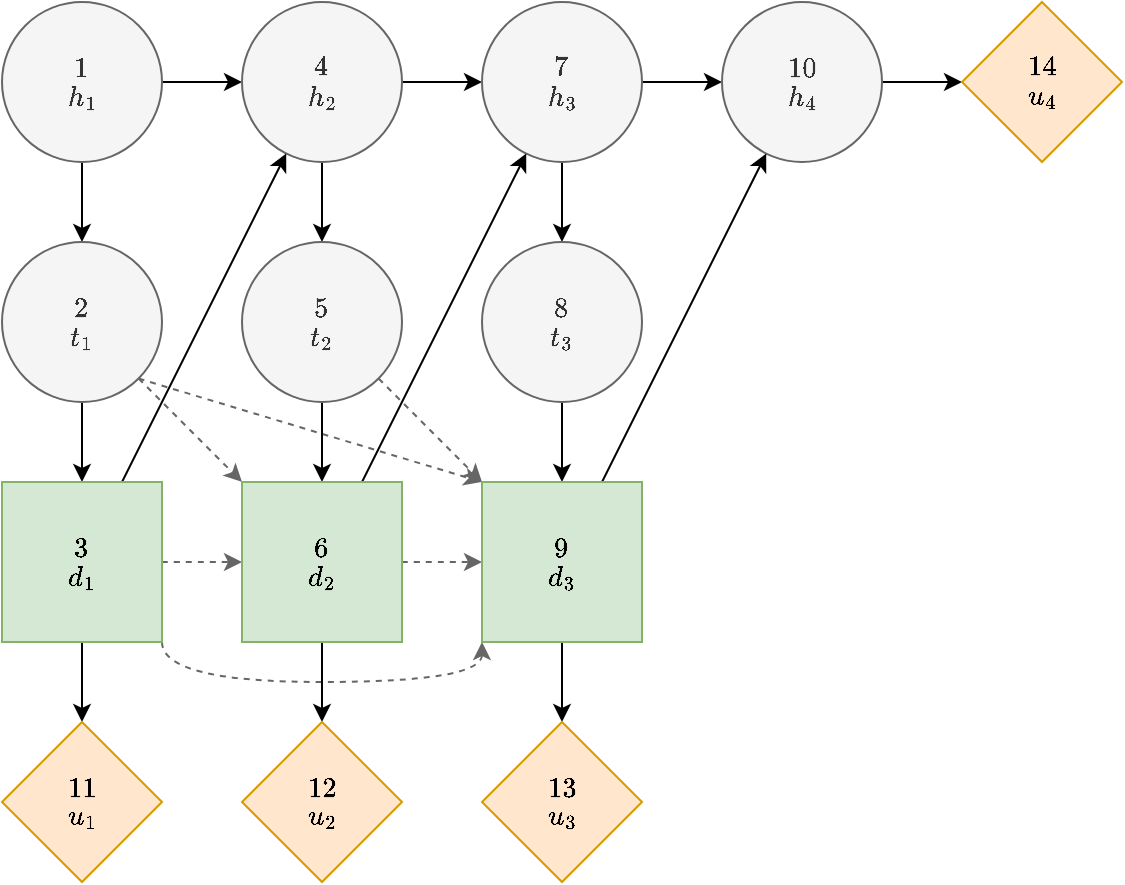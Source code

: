 <mxfile version="13.3.9" type="device"><diagram id="lBxmtTDQUs91-ZJzMR9x" name="Page-1"><mxGraphModel dx="1422" dy="881" grid="1" gridSize="10" guides="1" tooltips="1" connect="1" arrows="1" fold="1" page="1" pageScale="1" pageWidth="850" pageHeight="1100" math="1" shadow="0"><root><mxCell id="0"/><mxCell id="1" parent="0"/><mxCell id="7JQAHB_OFvZ4Ws6NVtLk-37" style="edgeStyle=orthogonalEdgeStyle;rounded=0;orthogonalLoop=1;jettySize=auto;html=1;curved=1;" parent="1" source="7JQAHB_OFvZ4Ws6NVtLk-39" target="7JQAHB_OFvZ4Ws6NVtLk-42" edge="1"><mxGeometry relative="1" as="geometry"/></mxCell><mxCell id="7JQAHB_OFvZ4Ws6NVtLk-38" style="edgeStyle=orthogonalEdgeStyle;rounded=0;orthogonalLoop=1;jettySize=auto;html=1;curved=1;" parent="1" source="7JQAHB_OFvZ4Ws6NVtLk-39" target="7JQAHB_OFvZ4Ws6NVtLk-52" edge="1"><mxGeometry relative="1" as="geometry"/></mxCell><mxCell id="7JQAHB_OFvZ4Ws6NVtLk-39" value="`1`&lt;br&gt;`h_1`" style="ellipse;whiteSpace=wrap;html=1;aspect=fixed;fillColor=#f5f5f5;strokeColor=#666666;fontColor=#333333;" parent="1" vertex="1"><mxGeometry x="40" y="80" width="80" height="80" as="geometry"/></mxCell><mxCell id="7JQAHB_OFvZ4Ws6NVtLk-40" style="edgeStyle=orthogonalEdgeStyle;rounded=0;orthogonalLoop=1;jettySize=auto;html=1;curved=1;" parent="1" source="7JQAHB_OFvZ4Ws6NVtLk-42" target="7JQAHB_OFvZ4Ws6NVtLk-45" edge="1"><mxGeometry relative="1" as="geometry"/></mxCell><mxCell id="7JQAHB_OFvZ4Ws6NVtLk-41" style="edgeStyle=orthogonalEdgeStyle;rounded=0;orthogonalLoop=1;jettySize=auto;html=1;curved=1;" parent="1" source="7JQAHB_OFvZ4Ws6NVtLk-42" target="7JQAHB_OFvZ4Ws6NVtLk-55" edge="1"><mxGeometry relative="1" as="geometry"/></mxCell><mxCell id="7JQAHB_OFvZ4Ws6NVtLk-42" value="&lt;div&gt;`4`&lt;/div&gt;&lt;div&gt;`h_2`&lt;br&gt;&lt;/div&gt;" style="ellipse;whiteSpace=wrap;html=1;aspect=fixed;fillColor=#f5f5f5;strokeColor=#666666;fontColor=#333333;" parent="1" vertex="1"><mxGeometry x="160" y="80" width="80" height="80" as="geometry"/></mxCell><mxCell id="7JQAHB_OFvZ4Ws6NVtLk-43" style="edgeStyle=orthogonalEdgeStyle;rounded=0;orthogonalLoop=1;jettySize=auto;html=1;curved=1;" parent="1" source="7JQAHB_OFvZ4Ws6NVtLk-45" target="7JQAHB_OFvZ4Ws6NVtLk-47" edge="1"><mxGeometry relative="1" as="geometry"/></mxCell><mxCell id="7JQAHB_OFvZ4Ws6NVtLk-44" style="edgeStyle=orthogonalEdgeStyle;rounded=0;orthogonalLoop=1;jettySize=auto;html=1;curved=1;" parent="1" source="7JQAHB_OFvZ4Ws6NVtLk-45" target="7JQAHB_OFvZ4Ws6NVtLk-57" edge="1"><mxGeometry relative="1" as="geometry"/></mxCell><mxCell id="7JQAHB_OFvZ4Ws6NVtLk-45" value="`7`&lt;br&gt;`h_3`" style="ellipse;whiteSpace=wrap;html=1;aspect=fixed;fillColor=#f5f5f5;strokeColor=#666666;fontColor=#333333;" parent="1" vertex="1"><mxGeometry x="280" y="80" width="80" height="80" as="geometry"/></mxCell><mxCell id="7JQAHB_OFvZ4Ws6NVtLk-46" style="edgeStyle=orthogonalEdgeStyle;rounded=0;orthogonalLoop=1;jettySize=auto;html=1;curved=1;" parent="1" source="7JQAHB_OFvZ4Ws6NVtLk-47" target="7JQAHB_OFvZ4Ws6NVtLk-48" edge="1"><mxGeometry relative="1" as="geometry"/></mxCell><mxCell id="7JQAHB_OFvZ4Ws6NVtLk-47" value="`10`&lt;br&gt;`h_4`" style="ellipse;whiteSpace=wrap;html=1;aspect=fixed;fillColor=#f5f5f5;strokeColor=#666666;fontColor=#333333;" parent="1" vertex="1"><mxGeometry x="400" y="80" width="80" height="80" as="geometry"/></mxCell><mxCell id="7JQAHB_OFvZ4Ws6NVtLk-48" value="`14`&lt;br&gt;`u_4`" style="rhombus;whiteSpace=wrap;html=1;fontFamily=Helvetica;fontSize=12;align=center;strokeColor=#d79b00;fillColor=#ffe6cc;" parent="1" vertex="1"><mxGeometry x="520" y="80" width="80" height="80" as="geometry"/></mxCell><mxCell id="7JQAHB_OFvZ4Ws6NVtLk-49" style="edgeStyle=orthogonalEdgeStyle;rounded=0;orthogonalLoop=1;jettySize=auto;html=1;curved=1;" parent="1" source="7JQAHB_OFvZ4Ws6NVtLk-52" target="7JQAHB_OFvZ4Ws6NVtLk-62" edge="1"><mxGeometry relative="1" as="geometry"/></mxCell><mxCell id="7JQAHB_OFvZ4Ws6NVtLk-51" style="edgeStyle=none;rounded=0;orthogonalLoop=1;jettySize=auto;html=1;exitX=1;exitY=1;exitDx=0;exitDy=0;entryX=0;entryY=0;entryDx=0;entryDy=0;dashed=1;fillColor=#f5f5f5;strokeColor=#666666;" parent="1" source="7JQAHB_OFvZ4Ws6NVtLk-52" target="7JQAHB_OFvZ4Ws6NVtLk-69" edge="1"><mxGeometry relative="1" as="geometry"/></mxCell><mxCell id="7JQAHB_OFvZ4Ws6NVtLk-129" style="edgeStyle=none;rounded=0;orthogonalLoop=1;jettySize=auto;html=1;fontSize=20;dashed=1;fillColor=#f5f5f5;strokeColor=#666666;" parent="1" source="7JQAHB_OFvZ4Ws6NVtLk-52" target="7JQAHB_OFvZ4Ws6NVtLk-66" edge="1"><mxGeometry relative="1" as="geometry"/></mxCell><mxCell id="7JQAHB_OFvZ4Ws6NVtLk-52" value="&lt;div&gt;`2`&lt;/div&gt;&lt;div&gt;`t_1`&lt;br&gt;&lt;/div&gt;" style="ellipse;whiteSpace=wrap;html=1;aspect=fixed;fillColor=#f5f5f5;strokeColor=#666666;fontColor=#333333;" parent="1" vertex="1"><mxGeometry x="40" y="200" width="80" height="80" as="geometry"/></mxCell><mxCell id="7JQAHB_OFvZ4Ws6NVtLk-53" style="edgeStyle=orthogonalEdgeStyle;rounded=0;orthogonalLoop=1;jettySize=auto;html=1;curved=1;" parent="1" source="7JQAHB_OFvZ4Ws6NVtLk-55" target="7JQAHB_OFvZ4Ws6NVtLk-66" edge="1"><mxGeometry relative="1" as="geometry"/></mxCell><mxCell id="7JQAHB_OFvZ4Ws6NVtLk-54" style="edgeStyle=none;rounded=0;orthogonalLoop=1;jettySize=auto;html=1;exitX=1;exitY=1;exitDx=0;exitDy=0;entryX=0;entryY=0;entryDx=0;entryDy=0;dashed=1;fillColor=#f5f5f5;strokeColor=#666666;" parent="1" source="7JQAHB_OFvZ4Ws6NVtLk-55" target="7JQAHB_OFvZ4Ws6NVtLk-69" edge="1"><mxGeometry relative="1" as="geometry"/></mxCell><mxCell id="7JQAHB_OFvZ4Ws6NVtLk-55" value="&lt;div&gt;`5`&lt;/div&gt;&lt;div&gt;`t_2`&lt;/div&gt;" style="ellipse;whiteSpace=wrap;html=1;aspect=fixed;fillColor=#f5f5f5;strokeColor=#666666;fontColor=#333333;" parent="1" vertex="1"><mxGeometry x="160" y="200" width="80" height="80" as="geometry"/></mxCell><mxCell id="7JQAHB_OFvZ4Ws6NVtLk-56" style="edgeStyle=orthogonalEdgeStyle;rounded=0;orthogonalLoop=1;jettySize=auto;html=1;curved=1;" parent="1" source="7JQAHB_OFvZ4Ws6NVtLk-57" target="7JQAHB_OFvZ4Ws6NVtLk-69" edge="1"><mxGeometry relative="1" as="geometry"/></mxCell><mxCell id="7JQAHB_OFvZ4Ws6NVtLk-57" value="`8`&lt;br&gt;`t_3`" style="ellipse;whiteSpace=wrap;html=1;aspect=fixed;fillColor=#f5f5f5;strokeColor=#666666;fontColor=#333333;" parent="1" vertex="1"><mxGeometry x="280" y="200" width="80" height="80" as="geometry"/></mxCell><mxCell id="7JQAHB_OFvZ4Ws6NVtLk-58" style="edgeStyle=orthogonalEdgeStyle;rounded=0;orthogonalLoop=1;jettySize=auto;html=1;curved=1;" parent="1" source="7JQAHB_OFvZ4Ws6NVtLk-62" target="7JQAHB_OFvZ4Ws6NVtLk-70" edge="1"><mxGeometry relative="1" as="geometry"/></mxCell><mxCell id="7JQAHB_OFvZ4Ws6NVtLk-59" style="edgeStyle=orthogonalEdgeStyle;curved=1;rounded=0;orthogonalLoop=1;jettySize=auto;html=1;dashed=1;fillColor=#f5f5f5;strokeColor=#666666;" parent="1" source="7JQAHB_OFvZ4Ws6NVtLk-62" target="7JQAHB_OFvZ4Ws6NVtLk-66" edge="1"><mxGeometry relative="1" as="geometry"/></mxCell><mxCell id="7JQAHB_OFvZ4Ws6NVtLk-61" style="edgeStyle=orthogonalEdgeStyle;rounded=0;orthogonalLoop=1;jettySize=auto;html=1;exitX=1;exitY=1;exitDx=0;exitDy=0;entryX=0;entryY=1;entryDx=0;entryDy=0;curved=1;dashed=1;fillColor=#f5f5f5;strokeColor=#666666;" parent="1" source="7JQAHB_OFvZ4Ws6NVtLk-62" target="7JQAHB_OFvZ4Ws6NVtLk-69" edge="1"><mxGeometry relative="1" as="geometry"/></mxCell><mxCell id="7JQAHB_OFvZ4Ws6NVtLk-126" style="edgeStyle=none;rounded=0;orthogonalLoop=1;jettySize=auto;html=1;fontSize=20;" parent="1" source="7JQAHB_OFvZ4Ws6NVtLk-62" target="7JQAHB_OFvZ4Ws6NVtLk-42" edge="1"><mxGeometry relative="1" as="geometry"/></mxCell><mxCell id="7JQAHB_OFvZ4Ws6NVtLk-62" value="`3`&lt;br&gt;`d_1`" style="whiteSpace=wrap;html=1;aspect=fixed;fontFamily=Helvetica;fontSize=12;fontColor=#000000;align=center;strokeColor=#82b366;fillColor=#d5e8d4;" parent="1" vertex="1"><mxGeometry x="40" y="320" width="80" height="80" as="geometry"/></mxCell><mxCell id="7JQAHB_OFvZ4Ws6NVtLk-63" style="edgeStyle=orthogonalEdgeStyle;rounded=0;orthogonalLoop=1;jettySize=auto;html=1;curved=1;" parent="1" source="7JQAHB_OFvZ4Ws6NVtLk-66" target="7JQAHB_OFvZ4Ws6NVtLk-71" edge="1"><mxGeometry relative="1" as="geometry"/></mxCell><mxCell id="7JQAHB_OFvZ4Ws6NVtLk-64" style="edgeStyle=orthogonalEdgeStyle;curved=1;rounded=0;orthogonalLoop=1;jettySize=auto;html=1;dashed=1;fillColor=#f5f5f5;strokeColor=#666666;" parent="1" source="7JQAHB_OFvZ4Ws6NVtLk-66" target="7JQAHB_OFvZ4Ws6NVtLk-69" edge="1"><mxGeometry relative="1" as="geometry"/></mxCell><mxCell id="7JQAHB_OFvZ4Ws6NVtLk-127" style="edgeStyle=none;rounded=0;orthogonalLoop=1;jettySize=auto;html=1;fontSize=20;" parent="1" source="7JQAHB_OFvZ4Ws6NVtLk-66" target="7JQAHB_OFvZ4Ws6NVtLk-45" edge="1"><mxGeometry relative="1" as="geometry"/></mxCell><mxCell id="7JQAHB_OFvZ4Ws6NVtLk-66" value="&lt;div&gt;`6`&lt;/div&gt;&lt;div&gt;`d_2`&lt;br&gt;&lt;/div&gt;" style="whiteSpace=wrap;html=1;aspect=fixed;fontFamily=Helvetica;fontSize=12;fontColor=#000000;align=center;strokeColor=#82b366;fillColor=#d5e8d4;" parent="1" vertex="1"><mxGeometry x="160" y="320" width="80" height="80" as="geometry"/></mxCell><mxCell id="7JQAHB_OFvZ4Ws6NVtLk-67" style="edgeStyle=orthogonalEdgeStyle;rounded=0;orthogonalLoop=1;jettySize=auto;html=1;curved=1;" parent="1" source="7JQAHB_OFvZ4Ws6NVtLk-69" target="7JQAHB_OFvZ4Ws6NVtLk-72" edge="1"><mxGeometry relative="1" as="geometry"/></mxCell><mxCell id="7JQAHB_OFvZ4Ws6NVtLk-128" style="edgeStyle=none;rounded=0;orthogonalLoop=1;jettySize=auto;html=1;fontSize=20;" parent="1" source="7JQAHB_OFvZ4Ws6NVtLk-69" target="7JQAHB_OFvZ4Ws6NVtLk-47" edge="1"><mxGeometry relative="1" as="geometry"/></mxCell><mxCell id="7JQAHB_OFvZ4Ws6NVtLk-69" value="`9`&lt;br&gt;`d_3`" style="whiteSpace=wrap;html=1;aspect=fixed;fontFamily=Helvetica;fontSize=12;fontColor=#000000;align=center;strokeColor=#82b366;fillColor=#d5e8d4;" parent="1" vertex="1"><mxGeometry x="280" y="320" width="80" height="80" as="geometry"/></mxCell><mxCell id="7JQAHB_OFvZ4Ws6NVtLk-70" value="`11`&lt;br&gt;`u_1`" style="rhombus;whiteSpace=wrap;html=1;fontFamily=Helvetica;fontSize=12;fontColor=#000000;align=center;strokeColor=#d79b00;fillColor=#ffe6cc;" parent="1" vertex="1"><mxGeometry x="40" y="440" width="80" height="80" as="geometry"/></mxCell><mxCell id="7JQAHB_OFvZ4Ws6NVtLk-71" value="&lt;div&gt;`12`&lt;/div&gt;&lt;div&gt;`u_2`&lt;br&gt;&lt;/div&gt;" style="rhombus;whiteSpace=wrap;html=1;fontFamily=Helvetica;fontSize=12;fontColor=#000000;align=center;strokeColor=#d79b00;fillColor=#ffe6cc;" parent="1" vertex="1"><mxGeometry x="160" y="440" width="80" height="80" as="geometry"/></mxCell><mxCell id="7JQAHB_OFvZ4Ws6NVtLk-72" value="`13`&lt;br&gt;`u_3`" style="rhombus;whiteSpace=wrap;html=1;fontFamily=Helvetica;fontSize=12;fontColor=#000000;align=center;strokeColor=#d79b00;fillColor=#ffe6cc;" parent="1" vertex="1"><mxGeometry x="280" y="440" width="80" height="80" as="geometry"/></mxCell></root></mxGraphModel></diagram></mxfile>